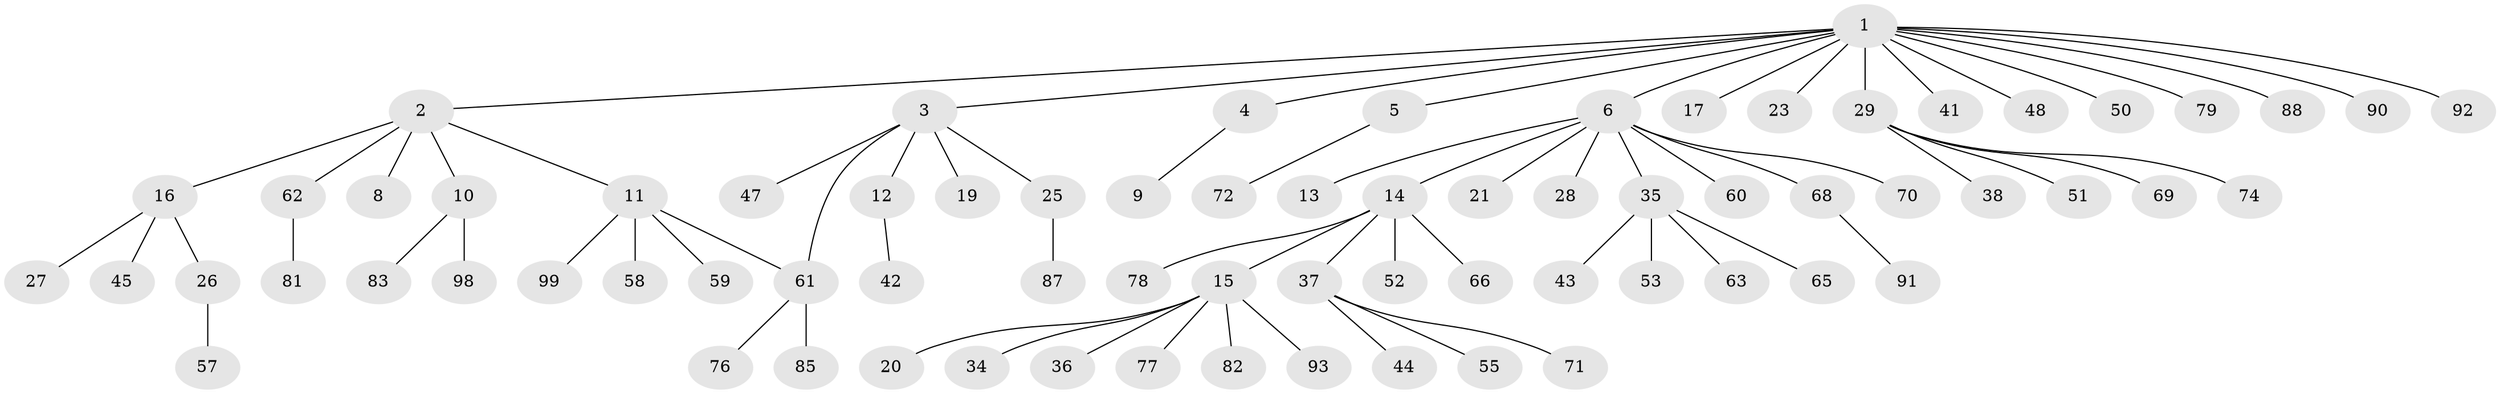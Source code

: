 // Generated by graph-tools (version 1.1) at 2025/23/03/03/25 07:23:53]
// undirected, 73 vertices, 73 edges
graph export_dot {
graph [start="1"]
  node [color=gray90,style=filled];
  1 [super="+64"];
  2 [super="+7"];
  3 [super="+22"];
  4;
  5 [super="+33"];
  6 [super="+31"];
  8 [super="+39"];
  9 [super="+40"];
  10 [super="+73"];
  11 [super="+84"];
  12 [super="+32"];
  13;
  14 [super="+89"];
  15 [super="+18"];
  16 [super="+56"];
  17;
  19;
  20 [super="+24"];
  21;
  23;
  25 [super="+30"];
  26;
  27;
  28;
  29 [super="+49"];
  34;
  35 [super="+86"];
  36;
  37 [super="+46"];
  38;
  41;
  42;
  43;
  44;
  45;
  47;
  48;
  50 [super="+54"];
  51;
  52;
  53;
  55;
  57;
  58 [super="+67"];
  59;
  60;
  61 [super="+97"];
  62;
  63;
  65;
  66;
  68 [super="+94"];
  69 [super="+80"];
  70;
  71;
  72 [super="+75"];
  74;
  76;
  77;
  78 [super="+96"];
  79;
  81;
  82;
  83;
  85;
  87 [super="+95"];
  88;
  90;
  91;
  92;
  93;
  98;
  99;
  1 -- 2;
  1 -- 3;
  1 -- 4;
  1 -- 5;
  1 -- 6;
  1 -- 17;
  1 -- 23;
  1 -- 29;
  1 -- 41;
  1 -- 48;
  1 -- 50;
  1 -- 79;
  1 -- 88;
  1 -- 90;
  1 -- 92;
  2 -- 8;
  2 -- 10;
  2 -- 11;
  2 -- 16;
  2 -- 62;
  3 -- 12;
  3 -- 19;
  3 -- 25;
  3 -- 47;
  3 -- 61;
  4 -- 9;
  5 -- 72;
  6 -- 13;
  6 -- 14;
  6 -- 21;
  6 -- 28;
  6 -- 35;
  6 -- 60;
  6 -- 68;
  6 -- 70;
  10 -- 83;
  10 -- 98;
  11 -- 58;
  11 -- 59;
  11 -- 61;
  11 -- 99;
  12 -- 42;
  14 -- 15;
  14 -- 37;
  14 -- 52;
  14 -- 66;
  14 -- 78;
  15 -- 20;
  15 -- 82;
  15 -- 93;
  15 -- 34;
  15 -- 36;
  15 -- 77;
  16 -- 26;
  16 -- 27;
  16 -- 45;
  25 -- 87;
  26 -- 57;
  29 -- 38;
  29 -- 51;
  29 -- 69;
  29 -- 74;
  35 -- 43;
  35 -- 53;
  35 -- 63;
  35 -- 65;
  37 -- 44;
  37 -- 55;
  37 -- 71;
  61 -- 76;
  61 -- 85;
  62 -- 81;
  68 -- 91;
}
